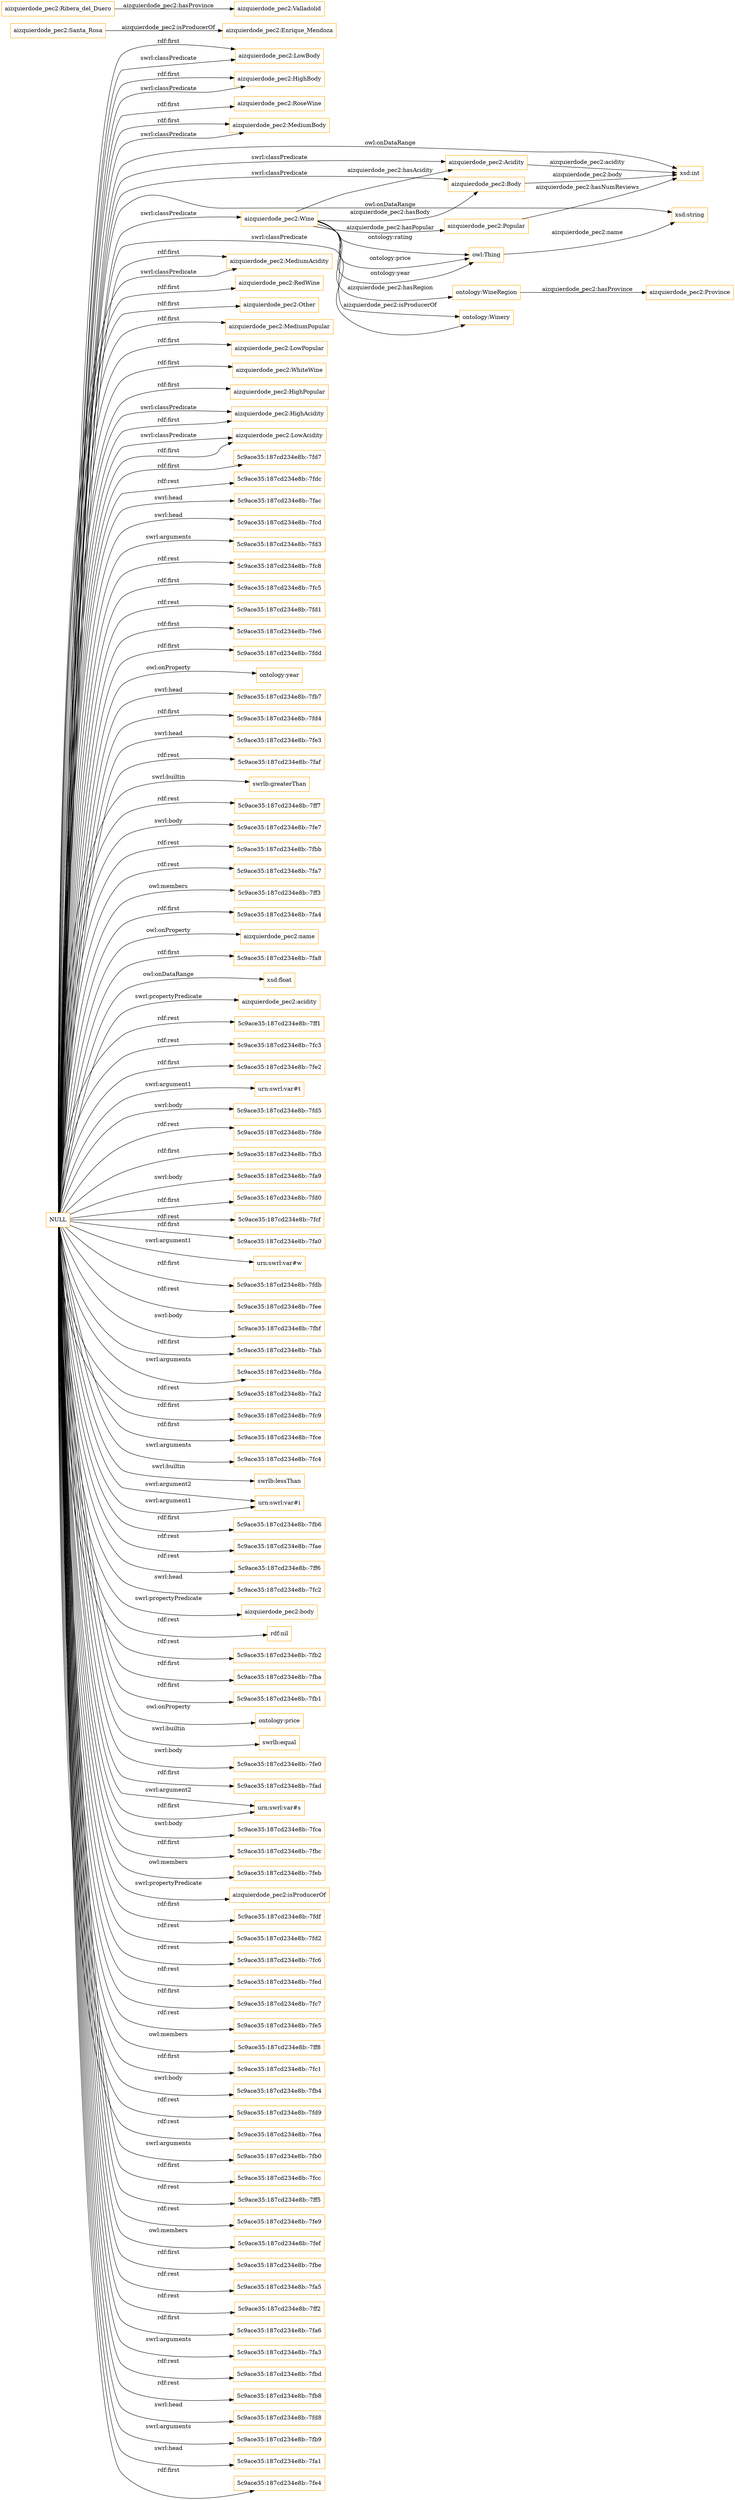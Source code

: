 digraph ar2dtool_diagram { 
rankdir=LR;
size="1501"
node [shape = rectangle, color="orange"]; "aizquierdode_pec2:LowBody" "aizquierdode_pec2:HighBody" "aizquierdode_pec2:RoseWine" "aizquierdode_pec2:MediumBody" "aizquierdode_pec2:Acidity" "aizquierdode_pec2:MediumAcidity" "aizquierdode_pec2:RedWine" "aizquierdode_pec2:Other" "aizquierdode_pec2:Wine" "aizquierdode_pec2:MediumPopular" "aizquierdode_pec2:Province" "ontology:Winery" "aizquierdode_pec2:LowPopular" "aizquierdode_pec2:Body" "aizquierdode_pec2:WhiteWine" "aizquierdode_pec2:Popular" "aizquierdode_pec2:HighPopular" "aizquierdode_pec2:HighAcidity" "ontology:WineRegion" "aizquierdode_pec2:LowAcidity" ; /*classes style*/
	"aizquierdode_pec2:Santa_Rosa" -> "aizquierdode_pec2:Enrique_Mendoza" [ label = "aizquierdode_pec2:isProducerOf" ];
	"NULL" -> "5c9ace35:187cd234e8b:-7fd7" [ label = "rdf:first" ];
	"NULL" -> "aizquierdode_pec2:HighBody" [ label = "swrl:classPredicate" ];
	"NULL" -> "5c9ace35:187cd234e8b:-7fdc" [ label = "rdf:rest" ];
	"NULL" -> "5c9ace35:187cd234e8b:-7fac" [ label = "swrl:head" ];
	"NULL" -> "5c9ace35:187cd234e8b:-7fcd" [ label = "swrl:head" ];
	"NULL" -> "aizquierdode_pec2:Body" [ label = "swrl:classPredicate" ];
	"NULL" -> "5c9ace35:187cd234e8b:-7fd3" [ label = "swrl:arguments" ];
	"NULL" -> "5c9ace35:187cd234e8b:-7fc8" [ label = "rdf:rest" ];
	"NULL" -> "5c9ace35:187cd234e8b:-7fc5" [ label = "rdf:first" ];
	"NULL" -> "5c9ace35:187cd234e8b:-7fd1" [ label = "rdf:rest" ];
	"NULL" -> "5c9ace35:187cd234e8b:-7fe6" [ label = "rdf:first" ];
	"NULL" -> "5c9ace35:187cd234e8b:-7fdd" [ label = "rdf:first" ];
	"NULL" -> "ontology:year" [ label = "owl:onProperty" ];
	"NULL" -> "5c9ace35:187cd234e8b:-7fb7" [ label = "swrl:head" ];
	"NULL" -> "5c9ace35:187cd234e8b:-7fd4" [ label = "rdf:first" ];
	"NULL" -> "5c9ace35:187cd234e8b:-7fe3" [ label = "swrl:head" ];
	"NULL" -> "aizquierdode_pec2:Wine" [ label = "swrl:classPredicate" ];
	"NULL" -> "5c9ace35:187cd234e8b:-7faf" [ label = "rdf:rest" ];
	"NULL" -> "swrlb:greaterThan" [ label = "swrl:builtin" ];
	"NULL" -> "5c9ace35:187cd234e8b:-7ff7" [ label = "rdf:rest" ];
	"NULL" -> "aizquierdode_pec2:LowBody" [ label = "swrl:classPredicate" ];
	"NULL" -> "5c9ace35:187cd234e8b:-7fe7" [ label = "swrl:body" ];
	"NULL" -> "5c9ace35:187cd234e8b:-7fbb" [ label = "rdf:rest" ];
	"NULL" -> "aizquierdode_pec2:HighPopular" [ label = "rdf:first" ];
	"NULL" -> "5c9ace35:187cd234e8b:-7fa7" [ label = "rdf:rest" ];
	"NULL" -> "5c9ace35:187cd234e8b:-7ff3" [ label = "owl:members" ];
	"NULL" -> "aizquierdode_pec2:LowPopular" [ label = "rdf:first" ];
	"NULL" -> "5c9ace35:187cd234e8b:-7fa4" [ label = "rdf:first" ];
	"NULL" -> "aizquierdode_pec2:name" [ label = "owl:onProperty" ];
	"NULL" -> "5c9ace35:187cd234e8b:-7fa8" [ label = "rdf:first" ];
	"NULL" -> "xsd:float" [ label = "owl:onDataRange" ];
	"NULL" -> "aizquierdode_pec2:acidity" [ label = "swrl:propertyPredicate" ];
	"NULL" -> "aizquierdode_pec2:WhiteWine" [ label = "rdf:first" ];
	"NULL" -> "aizquierdode_pec2:LowAcidity" [ label = "rdf:first" ];
	"NULL" -> "5c9ace35:187cd234e8b:-7ff1" [ label = "rdf:rest" ];
	"NULL" -> "5c9ace35:187cd234e8b:-7fc3" [ label = "rdf:rest" ];
	"NULL" -> "5c9ace35:187cd234e8b:-7fe2" [ label = "rdf:first" ];
	"NULL" -> "urn:swrl:var#t" [ label = "swrl:argument1" ];
	"NULL" -> "5c9ace35:187cd234e8b:-7fd5" [ label = "swrl:body" ];
	"NULL" -> "5c9ace35:187cd234e8b:-7fde" [ label = "rdf:rest" ];
	"NULL" -> "5c9ace35:187cd234e8b:-7fb3" [ label = "rdf:first" ];
	"NULL" -> "5c9ace35:187cd234e8b:-7fa9" [ label = "swrl:body" ];
	"NULL" -> "5c9ace35:187cd234e8b:-7fd0" [ label = "rdf:first" ];
	"NULL" -> "5c9ace35:187cd234e8b:-7fcf" [ label = "rdf:rest" ];
	"NULL" -> "5c9ace35:187cd234e8b:-7fa0" [ label = "rdf:first" ];
	"NULL" -> "urn:swrl:var#w" [ label = "swrl:argument1" ];
	"NULL" -> "ontology:Winery" [ label = "swrl:classPredicate" ];
	"NULL" -> "aizquierdode_pec2:MediumAcidity" [ label = "swrl:classPredicate" ];
	"NULL" -> "5c9ace35:187cd234e8b:-7fdb" [ label = "rdf:first" ];
	"NULL" -> "5c9ace35:187cd234e8b:-7fee" [ label = "rdf:rest" ];
	"NULL" -> "5c9ace35:187cd234e8b:-7fbf" [ label = "swrl:body" ];
	"NULL" -> "5c9ace35:187cd234e8b:-7fab" [ label = "rdf:first" ];
	"NULL" -> "aizquierdode_pec2:RoseWine" [ label = "rdf:first" ];
	"NULL" -> "5c9ace35:187cd234e8b:-7fda" [ label = "swrl:arguments" ];
	"NULL" -> "5c9ace35:187cd234e8b:-7fa2" [ label = "rdf:rest" ];
	"NULL" -> "5c9ace35:187cd234e8b:-7fc9" [ label = "rdf:first" ];
	"NULL" -> "5c9ace35:187cd234e8b:-7fce" [ label = "rdf:first" ];
	"NULL" -> "5c9ace35:187cd234e8b:-7fc4" [ label = "swrl:arguments" ];
	"NULL" -> "swrlb:lessThan" [ label = "swrl:builtin" ];
	"NULL" -> "urn:swrl:var#i" [ label = "swrl:argument1" ];
	"NULL" -> "5c9ace35:187cd234e8b:-7fb6" [ label = "rdf:first" ];
	"NULL" -> "5c9ace35:187cd234e8b:-7fae" [ label = "rdf:rest" ];
	"NULL" -> "5c9ace35:187cd234e8b:-7ff6" [ label = "rdf:rest" ];
	"NULL" -> "5c9ace35:187cd234e8b:-7fc2" [ label = "swrl:head" ];
	"NULL" -> "aizquierdode_pec2:body" [ label = "swrl:propertyPredicate" ];
	"NULL" -> "aizquierdode_pec2:RedWine" [ label = "rdf:first" ];
	"NULL" -> "rdf:nil" [ label = "rdf:rest" ];
	"NULL" -> "5c9ace35:187cd234e8b:-7fb2" [ label = "rdf:rest" ];
	"NULL" -> "5c9ace35:187cd234e8b:-7fba" [ label = "rdf:first" ];
	"NULL" -> "aizquierdode_pec2:HighAcidity" [ label = "rdf:first" ];
	"NULL" -> "5c9ace35:187cd234e8b:-7fb1" [ label = "rdf:first" ];
	"NULL" -> "ontology:price" [ label = "owl:onProperty" ];
	"NULL" -> "aizquierdode_pec2:MediumPopular" [ label = "rdf:first" ];
	"NULL" -> "swrlb:equal" [ label = "swrl:builtin" ];
	"NULL" -> "aizquierdode_pec2:LowBody" [ label = "rdf:first" ];
	"NULL" -> "5c9ace35:187cd234e8b:-7fe0" [ label = "swrl:body" ];
	"NULL" -> "5c9ace35:187cd234e8b:-7fad" [ label = "rdf:first" ];
	"NULL" -> "urn:swrl:var#s" [ label = "rdf:first" ];
	"NULL" -> "5c9ace35:187cd234e8b:-7fca" [ label = "swrl:body" ];
	"NULL" -> "5c9ace35:187cd234e8b:-7fbc" [ label = "rdf:first" ];
	"NULL" -> "5c9ace35:187cd234e8b:-7feb" [ label = "owl:members" ];
	"NULL" -> "aizquierdode_pec2:MediumAcidity" [ label = "rdf:first" ];
	"NULL" -> "aizquierdode_pec2:isProducerOf" [ label = "swrl:propertyPredicate" ];
	"NULL" -> "5c9ace35:187cd234e8b:-7fdf" [ label = "rdf:first" ];
	"NULL" -> "5c9ace35:187cd234e8b:-7fd2" [ label = "rdf:rest" ];
	"NULL" -> "aizquierdode_pec2:MediumBody" [ label = "swrl:classPredicate" ];
	"NULL" -> "urn:swrl:var#s" [ label = "swrl:argument2" ];
	"NULL" -> "aizquierdode_pec2:LowAcidity" [ label = "swrl:classPredicate" ];
	"NULL" -> "5c9ace35:187cd234e8b:-7fc6" [ label = "rdf:rest" ];
	"NULL" -> "5c9ace35:187cd234e8b:-7fed" [ label = "rdf:rest" ];
	"NULL" -> "5c9ace35:187cd234e8b:-7fc7" [ label = "rdf:first" ];
	"NULL" -> "aizquierdode_pec2:MediumBody" [ label = "rdf:first" ];
	"NULL" -> "5c9ace35:187cd234e8b:-7fe5" [ label = "rdf:rest" ];
	"NULL" -> "5c9ace35:187cd234e8b:-7ff8" [ label = "owl:members" ];
	"NULL" -> "xsd:string" [ label = "owl:onDataRange" ];
	"NULL" -> "5c9ace35:187cd234e8b:-7fc1" [ label = "rdf:first" ];
	"NULL" -> "5c9ace35:187cd234e8b:-7fb4" [ label = "swrl:body" ];
	"NULL" -> "5c9ace35:187cd234e8b:-7fd9" [ label = "rdf:rest" ];
	"NULL" -> "5c9ace35:187cd234e8b:-7fea" [ label = "rdf:rest" ];
	"NULL" -> "5c9ace35:187cd234e8b:-7fb0" [ label = "swrl:arguments" ];
	"NULL" -> "urn:swrl:var#i" [ label = "swrl:argument2" ];
	"NULL" -> "5c9ace35:187cd234e8b:-7fcc" [ label = "rdf:first" ];
	"NULL" -> "aizquierdode_pec2:HighAcidity" [ label = "swrl:classPredicate" ];
	"NULL" -> "5c9ace35:187cd234e8b:-7ff5" [ label = "rdf:rest" ];
	"NULL" -> "5c9ace35:187cd234e8b:-7fe9" [ label = "rdf:rest" ];
	"NULL" -> "5c9ace35:187cd234e8b:-7fef" [ label = "owl:members" ];
	"NULL" -> "5c9ace35:187cd234e8b:-7fbe" [ label = "rdf:first" ];
	"NULL" -> "5c9ace35:187cd234e8b:-7fa5" [ label = "rdf:rest" ];
	"NULL" -> "5c9ace35:187cd234e8b:-7ff2" [ label = "rdf:rest" ];
	"NULL" -> "xsd:int" [ label = "owl:onDataRange" ];
	"NULL" -> "5c9ace35:187cd234e8b:-7fa6" [ label = "rdf:first" ];
	"NULL" -> "5c9ace35:187cd234e8b:-7fa3" [ label = "swrl:arguments" ];
	"NULL" -> "5c9ace35:187cd234e8b:-7fbd" [ label = "rdf:rest" ];
	"NULL" -> "5c9ace35:187cd234e8b:-7fb8" [ label = "rdf:rest" ];
	"NULL" -> "aizquierdode_pec2:HighBody" [ label = "rdf:first" ];
	"NULL" -> "5c9ace35:187cd234e8b:-7fd8" [ label = "swrl:head" ];
	"NULL" -> "aizquierdode_pec2:Acidity" [ label = "swrl:classPredicate" ];
	"NULL" -> "5c9ace35:187cd234e8b:-7fb9" [ label = "swrl:arguments" ];
	"NULL" -> "aizquierdode_pec2:Other" [ label = "rdf:first" ];
	"NULL" -> "5c9ace35:187cd234e8b:-7fa1" [ label = "swrl:head" ];
	"NULL" -> "5c9ace35:187cd234e8b:-7fe4" [ label = "rdf:first" ];
	"aizquierdode_pec2:Ribera_del_Duero" -> "aizquierdode_pec2:Valladolid" [ label = "aizquierdode_pec2:hasProvince" ];
	"owl:Thing" -> "xsd:string" [ label = "aizquierdode_pec2:name" ];
	"aizquierdode_pec2:Popular" -> "xsd:int" [ label = "aizquierdode_pec2:hasNumReviews" ];
	"aizquierdode_pec2:Wine" -> "ontology:WineRegion" [ label = "aizquierdode_pec2:hasRegion" ];
	"aizquierdode_pec2:Acidity" -> "xsd:int" [ label = "aizquierdode_pec2:acidity" ];
	"aizquierdode_pec2:Wine" -> "owl:Thing" [ label = "ontology:rating" ];
	"aizquierdode_pec2:Wine" -> "ontology:Winery" [ label = "aizquierdode_pec2:isProducerOf" ];
	"aizquierdode_pec2:Wine" -> "aizquierdode_pec2:Body" [ label = "aizquierdode_pec2:hasBody" ];
	"aizquierdode_pec2:Wine" -> "aizquierdode_pec2:Popular" [ label = "aizquierdode_pec2:hasPopular" ];
	"aizquierdode_pec2:Wine" -> "owl:Thing" [ label = "ontology:price" ];
	"aizquierdode_pec2:Wine" -> "owl:Thing" [ label = "ontology:year" ];
	"ontology:WineRegion" -> "aizquierdode_pec2:Province" [ label = "aizquierdode_pec2:hasProvince" ];
	"aizquierdode_pec2:Body" -> "xsd:int" [ label = "aizquierdode_pec2:body" ];
	"aizquierdode_pec2:Wine" -> "aizquierdode_pec2:Acidity" [ label = "aizquierdode_pec2:hasAcidity" ];

}
